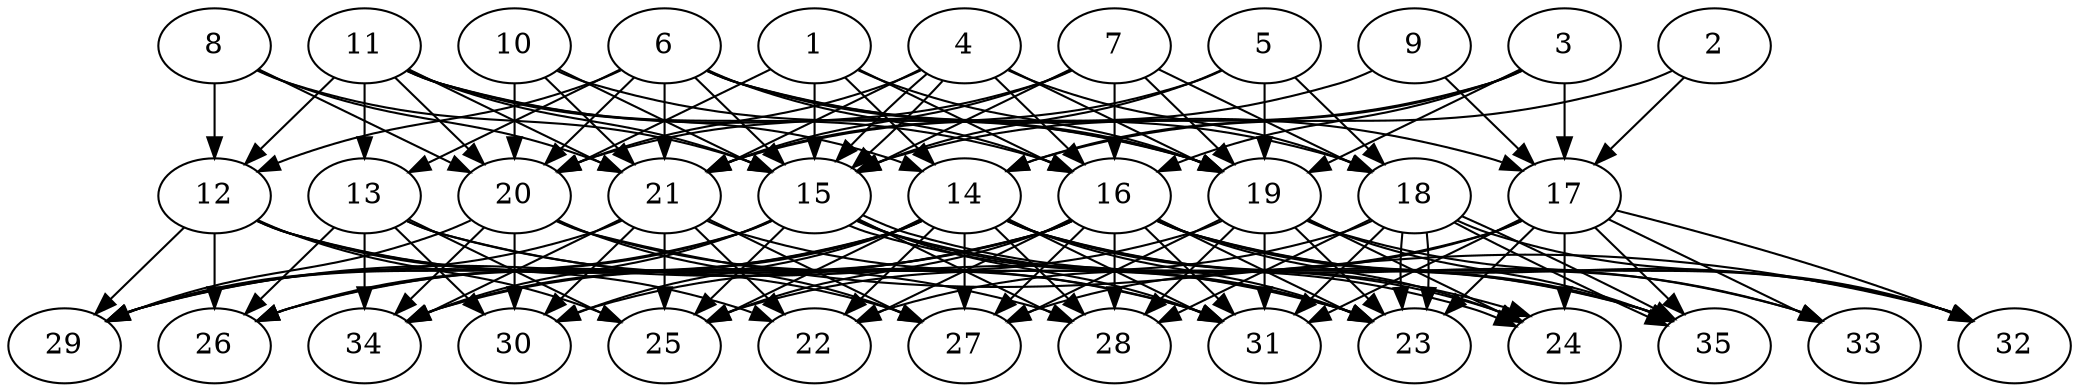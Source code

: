 // DAG automatically generated by daggen at Thu Oct  3 14:05:38 2019
// ./daggen --dot -n 35 --ccr 0.5 --fat 0.7 --regular 0.7 --density 0.9 --mindata 5242880 --maxdata 52428800 
digraph G {
  1 [size="67399680", alpha="0.00", expect_size="33699840"] 
  1 -> 14 [size ="33699840"]
  1 -> 15 [size ="33699840"]
  1 -> 16 [size ="33699840"]
  1 -> 19 [size ="33699840"]
  1 -> 20 [size ="33699840"]
  2 [size="18042880", alpha="0.11", expect_size="9021440"] 
  2 -> 14 [size ="9021440"]
  2 -> 17 [size ="9021440"]
  3 [size="17514496", alpha="0.06", expect_size="8757248"] 
  3 -> 14 [size ="8757248"]
  3 -> 15 [size ="8757248"]
  3 -> 16 [size ="8757248"]
  3 -> 17 [size ="8757248"]
  3 -> 19 [size ="8757248"]
  4 [size="12091392", alpha="0.08", expect_size="6045696"] 
  4 -> 15 [size ="6045696"]
  4 -> 15 [size ="6045696"]
  4 -> 16 [size ="6045696"]
  4 -> 18 [size ="6045696"]
  4 -> 19 [size ="6045696"]
  4 -> 20 [size ="6045696"]
  4 -> 21 [size ="6045696"]
  5 [size="53460992", alpha="0.19", expect_size="26730496"] 
  5 -> 15 [size ="26730496"]
  5 -> 18 [size ="26730496"]
  5 -> 19 [size ="26730496"]
  5 -> 21 [size ="26730496"]
  6 [size="59926528", alpha="0.19", expect_size="29963264"] 
  6 -> 12 [size ="29963264"]
  6 -> 13 [size ="29963264"]
  6 -> 15 [size ="29963264"]
  6 -> 16 [size ="29963264"]
  6 -> 17 [size ="29963264"]
  6 -> 18 [size ="29963264"]
  6 -> 19 [size ="29963264"]
  6 -> 20 [size ="29963264"]
  6 -> 21 [size ="29963264"]
  7 [size="21045248", alpha="0.09", expect_size="10522624"] 
  7 -> 15 [size ="10522624"]
  7 -> 16 [size ="10522624"]
  7 -> 18 [size ="10522624"]
  7 -> 19 [size ="10522624"]
  7 -> 20 [size ="10522624"]
  7 -> 21 [size ="10522624"]
  8 [size="93061120", alpha="0.14", expect_size="46530560"] 
  8 -> 12 [size ="46530560"]
  8 -> 15 [size ="46530560"]
  8 -> 20 [size ="46530560"]
  8 -> 21 [size ="46530560"]
  9 [size="67090432", alpha="0.13", expect_size="33545216"] 
  9 -> 17 [size ="33545216"]
  9 -> 21 [size ="33545216"]
  10 [size="54386688", alpha="0.18", expect_size="27193344"] 
  10 -> 15 [size ="27193344"]
  10 -> 19 [size ="27193344"]
  10 -> 20 [size ="27193344"]
  10 -> 21 [size ="27193344"]
  11 [size="45346816", alpha="0.00", expect_size="22673408"] 
  11 -> 12 [size ="22673408"]
  11 -> 13 [size ="22673408"]
  11 -> 14 [size ="22673408"]
  11 -> 15 [size ="22673408"]
  11 -> 16 [size ="22673408"]
  11 -> 19 [size ="22673408"]
  11 -> 20 [size ="22673408"]
  11 -> 21 [size ="22673408"]
  12 [size="45484032", alpha="0.14", expect_size="22742016"] 
  12 -> 22 [size ="22742016"]
  12 -> 25 [size ="22742016"]
  12 -> 26 [size ="22742016"]
  12 -> 27 [size ="22742016"]
  12 -> 28 [size ="22742016"]
  12 -> 29 [size ="22742016"]
  13 [size="95647744", alpha="0.17", expect_size="47823872"] 
  13 -> 23 [size ="47823872"]
  13 -> 25 [size ="47823872"]
  13 -> 26 [size ="47823872"]
  13 -> 30 [size ="47823872"]
  13 -> 31 [size ="47823872"]
  13 -> 34 [size ="47823872"]
  14 [size="27557888", alpha="0.17", expect_size="13778944"] 
  14 -> 22 [size ="13778944"]
  14 -> 23 [size ="13778944"]
  14 -> 24 [size ="13778944"]
  14 -> 25 [size ="13778944"]
  14 -> 26 [size ="13778944"]
  14 -> 27 [size ="13778944"]
  14 -> 28 [size ="13778944"]
  14 -> 29 [size ="13778944"]
  14 -> 30 [size ="13778944"]
  14 -> 31 [size ="13778944"]
  14 -> 33 [size ="13778944"]
  14 -> 34 [size ="13778944"]
  14 -> 35 [size ="13778944"]
  15 [size="65196032", alpha="0.02", expect_size="32598016"] 
  15 -> 23 [size ="32598016"]
  15 -> 24 [size ="32598016"]
  15 -> 24 [size ="32598016"]
  15 -> 25 [size ="32598016"]
  15 -> 26 [size ="32598016"]
  15 -> 28 [size ="32598016"]
  15 -> 29 [size ="32598016"]
  15 -> 31 [size ="32598016"]
  15 -> 34 [size ="32598016"]
  15 -> 35 [size ="32598016"]
  16 [size="59881472", alpha="0.09", expect_size="29940736"] 
  16 -> 22 [size ="29940736"]
  16 -> 23 [size ="29940736"]
  16 -> 24 [size ="29940736"]
  16 -> 25 [size ="29940736"]
  16 -> 26 [size ="29940736"]
  16 -> 27 [size ="29940736"]
  16 -> 28 [size ="29940736"]
  16 -> 29 [size ="29940736"]
  16 -> 31 [size ="29940736"]
  16 -> 32 [size ="29940736"]
  16 -> 33 [size ="29940736"]
  16 -> 34 [size ="29940736"]
  16 -> 35 [size ="29940736"]
  17 [size="57255936", alpha="0.02", expect_size="28627968"] 
  17 -> 22 [size ="28627968"]
  17 -> 23 [size ="28627968"]
  17 -> 24 [size ="28627968"]
  17 -> 27 [size ="28627968"]
  17 -> 31 [size ="28627968"]
  17 -> 32 [size ="28627968"]
  17 -> 33 [size ="28627968"]
  17 -> 35 [size ="28627968"]
  18 [size="101689344", alpha="0.12", expect_size="50844672"] 
  18 -> 23 [size ="50844672"]
  18 -> 23 [size ="50844672"]
  18 -> 25 [size ="50844672"]
  18 -> 28 [size ="50844672"]
  18 -> 31 [size ="50844672"]
  18 -> 32 [size ="50844672"]
  18 -> 35 [size ="50844672"]
  18 -> 35 [size ="50844672"]
  19 [size="73256960", alpha="0.11", expect_size="36628480"] 
  19 -> 23 [size ="36628480"]
  19 -> 24 [size ="36628480"]
  19 -> 27 [size ="36628480"]
  19 -> 28 [size ="36628480"]
  19 -> 30 [size ="36628480"]
  19 -> 31 [size ="36628480"]
  19 -> 32 [size ="36628480"]
  19 -> 35 [size ="36628480"]
  20 [size="41003008", alpha="0.00", expect_size="20501504"] 
  20 -> 27 [size ="20501504"]
  20 -> 29 [size ="20501504"]
  20 -> 30 [size ="20501504"]
  20 -> 31 [size ="20501504"]
  20 -> 32 [size ="20501504"]
  20 -> 34 [size ="20501504"]
  21 [size="31238144", alpha="0.02", expect_size="15619072"] 
  21 -> 22 [size ="15619072"]
  21 -> 23 [size ="15619072"]
  21 -> 25 [size ="15619072"]
  21 -> 27 [size ="15619072"]
  21 -> 29 [size ="15619072"]
  21 -> 30 [size ="15619072"]
  21 -> 34 [size ="15619072"]
  22 [size="31328256", alpha="0.05", expect_size="15664128"] 
  23 [size="97826816", alpha="0.09", expect_size="48913408"] 
  24 [size="85600256", alpha="0.14", expect_size="42800128"] 
  25 [size="72175616", alpha="0.08", expect_size="36087808"] 
  26 [size="81139712", alpha="0.13", expect_size="40569856"] 
  27 [size="27785216", alpha="0.19", expect_size="13892608"] 
  28 [size="37443584", alpha="0.03", expect_size="18721792"] 
  29 [size="92033024", alpha="0.19", expect_size="46016512"] 
  30 [size="50182144", alpha="0.05", expect_size="25091072"] 
  31 [size="52371456", alpha="0.18", expect_size="26185728"] 
  32 [size="61140992", alpha="0.18", expect_size="30570496"] 
  33 [size="84051968", alpha="0.16", expect_size="42025984"] 
  34 [size="33761280", alpha="0.18", expect_size="16880640"] 
  35 [size="100620288", alpha="0.12", expect_size="50310144"] 
}
